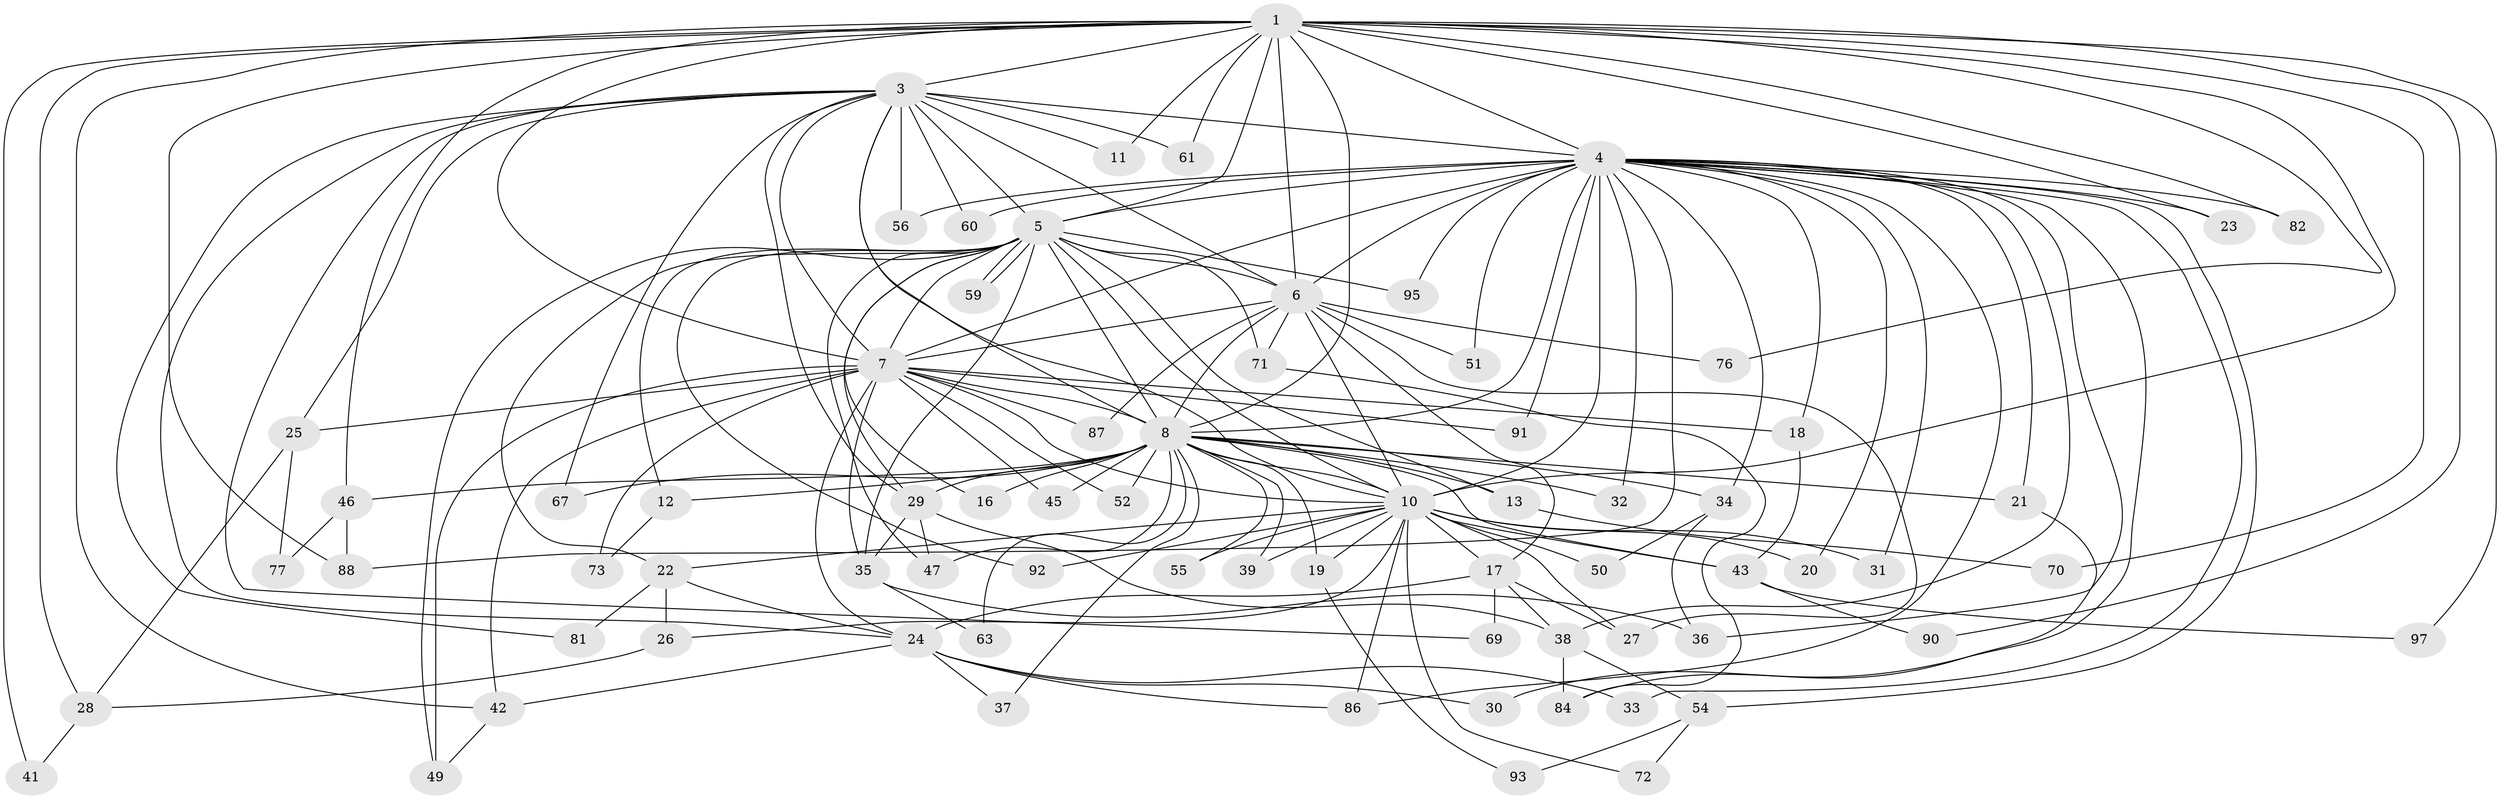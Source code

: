 // original degree distribution, {15: 0.01020408163265306, 17: 0.01020408163265306, 20: 0.02040816326530612, 31: 0.01020408163265306, 24: 0.01020408163265306, 18: 0.01020408163265306, 19: 0.02040816326530612, 22: 0.01020408163265306, 2: 0.5612244897959183, 3: 0.19387755102040816, 5: 0.05102040816326531, 6: 0.02040816326530612, 9: 0.01020408163265306, 4: 0.061224489795918366}
// Generated by graph-tools (version 1.1) at 2025/41/03/06/25 10:41:37]
// undirected, 72 vertices, 171 edges
graph export_dot {
graph [start="1"]
  node [color=gray90,style=filled];
  1 [super="+2"];
  3 [super="+80"];
  4 [super="+66"];
  5 [super="+65"];
  6 [super="+14"];
  7 [super="+48"];
  8 [super="+9"];
  10 [super="+15"];
  11;
  12;
  13 [super="+58"];
  16;
  17 [super="+78"];
  18;
  19;
  20;
  21;
  22 [super="+85"];
  23;
  24 [super="+62"];
  25;
  26;
  27 [super="+44"];
  28 [super="+57"];
  29 [super="+40"];
  30;
  31 [super="+98"];
  32;
  33;
  34 [super="+79"];
  35;
  36;
  37;
  38;
  39;
  41;
  42 [super="+53"];
  43 [super="+64"];
  45;
  46 [super="+75"];
  47 [super="+83"];
  49 [super="+68"];
  50;
  51;
  52;
  54;
  55;
  56;
  59;
  60;
  61;
  63;
  67;
  69;
  70;
  71 [super="+74"];
  72;
  73;
  76;
  77;
  81;
  82;
  84 [super="+89"];
  86 [super="+94"];
  87;
  88 [super="+96"];
  90;
  91;
  92;
  93;
  95;
  97;
  1 -- 3 [weight=2];
  1 -- 4 [weight=2];
  1 -- 5 [weight=2];
  1 -- 6 [weight=3];
  1 -- 7 [weight=2];
  1 -- 8 [weight=4];
  1 -- 10 [weight=2];
  1 -- 23;
  1 -- 28;
  1 -- 42;
  1 -- 46;
  1 -- 76;
  1 -- 97;
  1 -- 70;
  1 -- 11;
  1 -- 82;
  1 -- 88;
  1 -- 90;
  1 -- 41;
  1 -- 61;
  3 -- 4;
  3 -- 5 [weight=2];
  3 -- 6 [weight=2];
  3 -- 7;
  3 -- 8 [weight=2];
  3 -- 10;
  3 -- 11;
  3 -- 24;
  3 -- 25;
  3 -- 56;
  3 -- 60;
  3 -- 61;
  3 -- 67;
  3 -- 69;
  3 -- 81;
  3 -- 29;
  4 -- 5;
  4 -- 6;
  4 -- 7;
  4 -- 8 [weight=3];
  4 -- 10 [weight=2];
  4 -- 18;
  4 -- 20;
  4 -- 21;
  4 -- 23;
  4 -- 30;
  4 -- 31;
  4 -- 32;
  4 -- 33;
  4 -- 34;
  4 -- 36;
  4 -- 38;
  4 -- 51;
  4 -- 54;
  4 -- 56;
  4 -- 60;
  4 -- 82;
  4 -- 86;
  4 -- 91;
  4 -- 95;
  4 -- 88;
  5 -- 6;
  5 -- 7;
  5 -- 8 [weight=2];
  5 -- 10;
  5 -- 12;
  5 -- 13 [weight=2];
  5 -- 16;
  5 -- 22;
  5 -- 29;
  5 -- 35;
  5 -- 49;
  5 -- 59;
  5 -- 59;
  5 -- 71;
  5 -- 92;
  5 -- 95;
  5 -- 47;
  6 -- 7;
  6 -- 8 [weight=2];
  6 -- 10;
  6 -- 17;
  6 -- 51;
  6 -- 71 [weight=2];
  6 -- 76;
  6 -- 87;
  6 -- 27;
  7 -- 8 [weight=2];
  7 -- 10;
  7 -- 18;
  7 -- 24;
  7 -- 25;
  7 -- 42;
  7 -- 45;
  7 -- 49;
  7 -- 52;
  7 -- 73;
  7 -- 87;
  7 -- 91;
  7 -- 35;
  8 -- 10 [weight=2];
  8 -- 12;
  8 -- 16;
  8 -- 19;
  8 -- 29;
  8 -- 32;
  8 -- 34;
  8 -- 45;
  8 -- 46 [weight=2];
  8 -- 67;
  8 -- 13;
  8 -- 21;
  8 -- 37;
  8 -- 39;
  8 -- 47;
  8 -- 52;
  8 -- 55;
  8 -- 63;
  8 -- 43;
  10 -- 17;
  10 -- 19;
  10 -- 20;
  10 -- 22;
  10 -- 27;
  10 -- 31 [weight=2];
  10 -- 39;
  10 -- 50;
  10 -- 72;
  10 -- 92;
  10 -- 26;
  10 -- 55;
  10 -- 43;
  10 -- 86;
  12 -- 73;
  13 -- 70;
  17 -- 27;
  17 -- 69;
  17 -- 38;
  17 -- 24;
  18 -- 43;
  19 -- 93;
  21 -- 84;
  22 -- 26;
  22 -- 81;
  22 -- 24;
  24 -- 30;
  24 -- 33;
  24 -- 37;
  24 -- 86;
  24 -- 42;
  25 -- 77;
  25 -- 28;
  26 -- 28;
  28 -- 41;
  29 -- 35;
  29 -- 38;
  29 -- 47;
  34 -- 50;
  34 -- 36;
  35 -- 36;
  35 -- 63;
  38 -- 54;
  38 -- 84;
  42 -- 49;
  43 -- 90;
  43 -- 97;
  46 -- 77;
  46 -- 88;
  54 -- 72;
  54 -- 93;
  71 -- 84;
}
